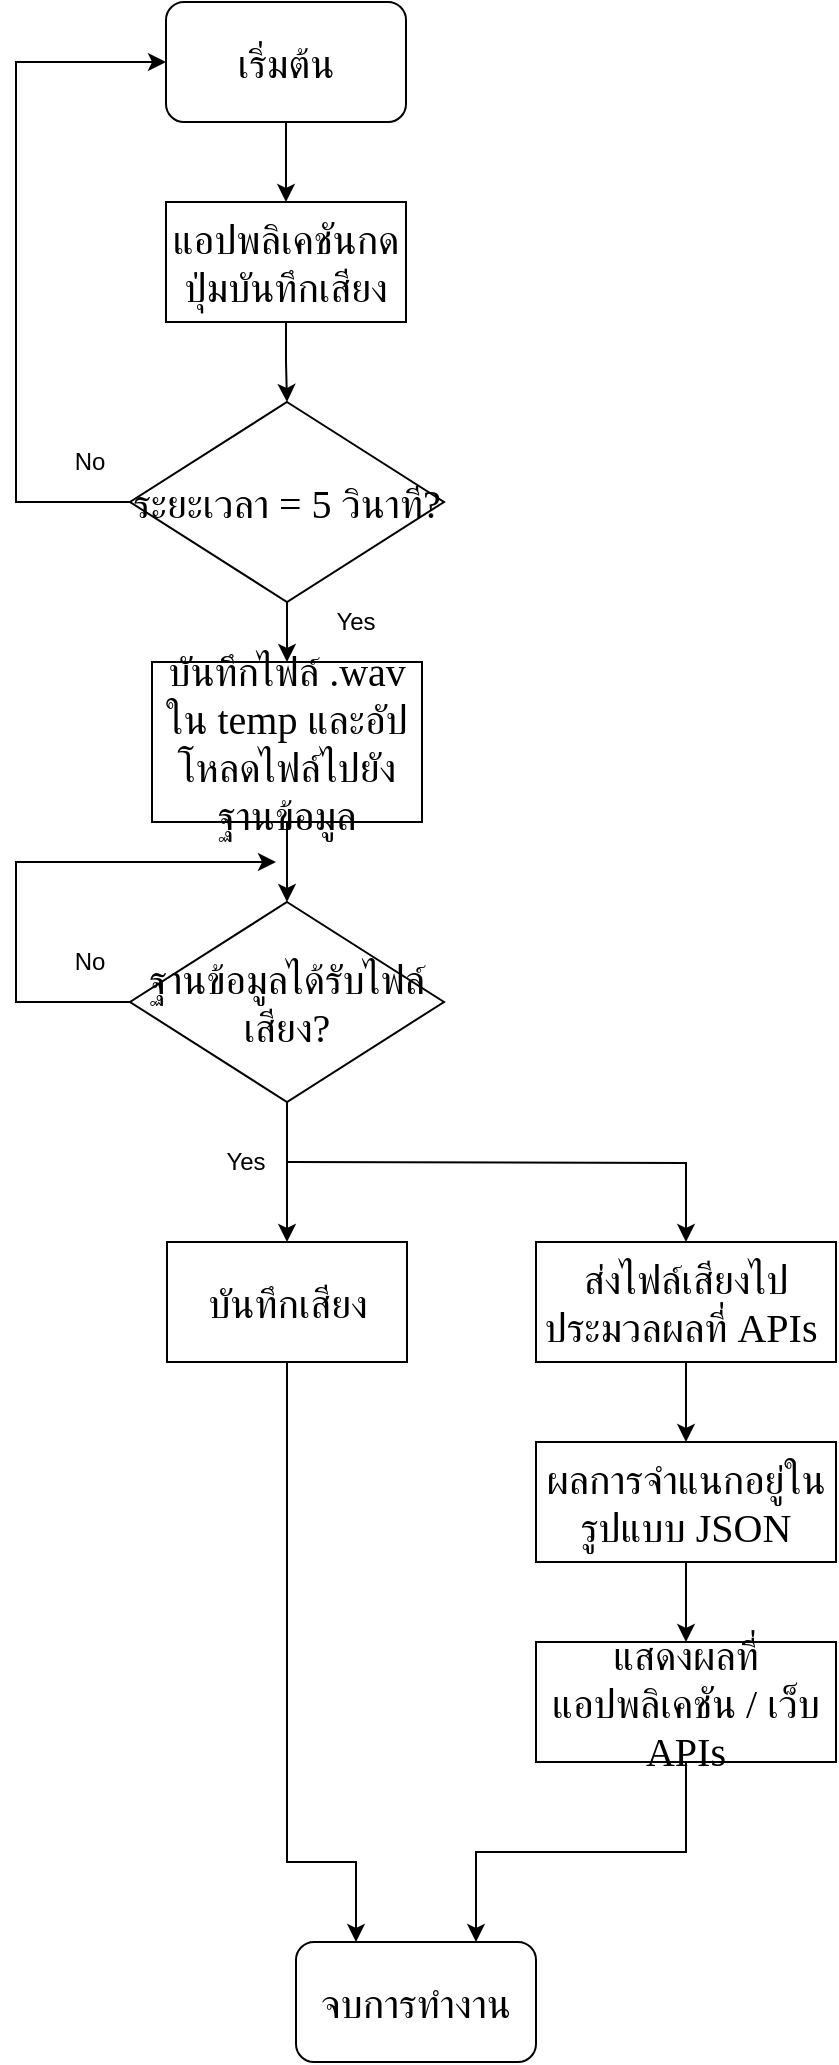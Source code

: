 <mxfile version="13.4.4" type="github">
  <diagram id="esJzJPp7fxd8QKTlcZkE" name="Page-1">
    <mxGraphModel dx="1422" dy="794" grid="1" gridSize="10" guides="1" tooltips="1" connect="1" arrows="1" fold="1" page="1" pageScale="1" pageWidth="850" pageHeight="1100" math="0" shadow="0">
      <root>
        <mxCell id="0" />
        <mxCell id="1" parent="0" />
        <mxCell id="aJgIxPmhOnbDEEiDRD4a-5" style="edgeStyle=orthogonalEdgeStyle;rounded=0;orthogonalLoop=1;jettySize=auto;html=1;exitX=0.5;exitY=1;exitDx=0;exitDy=0;entryX=0.5;entryY=0;entryDx=0;entryDy=0;" edge="1" parent="1" source="aJgIxPmhOnbDEEiDRD4a-1" target="aJgIxPmhOnbDEEiDRD4a-2">
          <mxGeometry relative="1" as="geometry" />
        </mxCell>
        <mxCell id="aJgIxPmhOnbDEEiDRD4a-1" value="&lt;font face=&quot;TH Sarabun New&quot; style=&quot;font-size: 20px&quot;&gt;เริ่มต้น&lt;/font&gt;" style="rounded=1;whiteSpace=wrap;html=1;" vertex="1" parent="1">
          <mxGeometry x="295" y="30" width="120" height="60" as="geometry" />
        </mxCell>
        <mxCell id="aJgIxPmhOnbDEEiDRD4a-7" style="edgeStyle=orthogonalEdgeStyle;rounded=0;orthogonalLoop=1;jettySize=auto;html=1;entryX=0.5;entryY=0;entryDx=0;entryDy=0;" edge="1" parent="1" source="aJgIxPmhOnbDEEiDRD4a-2" target="aJgIxPmhOnbDEEiDRD4a-4">
          <mxGeometry relative="1" as="geometry" />
        </mxCell>
        <mxCell id="aJgIxPmhOnbDEEiDRD4a-2" value="&lt;font face=&quot;TH Sarabun New&quot; style=&quot;font-size: 20px&quot;&gt;แอปพลิเคชันกดปุ่มบันทึกเสียง&lt;/font&gt;" style="rounded=0;whiteSpace=wrap;html=1;" vertex="1" parent="1">
          <mxGeometry x="295" y="130" width="120" height="60" as="geometry" />
        </mxCell>
        <mxCell id="aJgIxPmhOnbDEEiDRD4a-8" style="edgeStyle=orthogonalEdgeStyle;rounded=0;orthogonalLoop=1;jettySize=auto;html=1;exitX=0;exitY=0.5;exitDx=0;exitDy=0;entryX=0;entryY=0.5;entryDx=0;entryDy=0;" edge="1" parent="1" source="aJgIxPmhOnbDEEiDRD4a-4" target="aJgIxPmhOnbDEEiDRD4a-1">
          <mxGeometry relative="1" as="geometry">
            <Array as="points">
              <mxPoint x="220" y="280" />
              <mxPoint x="220" y="60" />
            </Array>
          </mxGeometry>
        </mxCell>
        <mxCell id="aJgIxPmhOnbDEEiDRD4a-11" style="edgeStyle=orthogonalEdgeStyle;rounded=0;orthogonalLoop=1;jettySize=auto;html=1;exitX=0.5;exitY=1;exitDx=0;exitDy=0;entryX=0.5;entryY=0;entryDx=0;entryDy=0;" edge="1" parent="1" source="aJgIxPmhOnbDEEiDRD4a-4" target="aJgIxPmhOnbDEEiDRD4a-10">
          <mxGeometry relative="1" as="geometry" />
        </mxCell>
        <mxCell id="aJgIxPmhOnbDEEiDRD4a-4" value="&lt;font face=&quot;TH Sarabun New&quot; style=&quot;font-size: 20px&quot;&gt;ระยะเวลา = 5 วินาที?&lt;/font&gt;" style="rhombus;whiteSpace=wrap;html=1;" vertex="1" parent="1">
          <mxGeometry x="277" y="230" width="157" height="100" as="geometry" />
        </mxCell>
        <mxCell id="aJgIxPmhOnbDEEiDRD4a-9" value="No" style="text;html=1;strokeColor=none;fillColor=none;align=center;verticalAlign=middle;whiteSpace=wrap;rounded=0;" vertex="1" parent="1">
          <mxGeometry x="237" y="250" width="40" height="20" as="geometry" />
        </mxCell>
        <mxCell id="aJgIxPmhOnbDEEiDRD4a-15" style="edgeStyle=orthogonalEdgeStyle;rounded=0;orthogonalLoop=1;jettySize=auto;html=1;exitX=0.5;exitY=1;exitDx=0;exitDy=0;entryX=0.5;entryY=0;entryDx=0;entryDy=0;" edge="1" parent="1" source="aJgIxPmhOnbDEEiDRD4a-10" target="aJgIxPmhOnbDEEiDRD4a-14">
          <mxGeometry relative="1" as="geometry" />
        </mxCell>
        <mxCell id="aJgIxPmhOnbDEEiDRD4a-10" value="&lt;span style=&quot;font-family: &amp;#34;th sarabun new&amp;#34; ; font-size: 20px&quot;&gt;บันทึกไฟล์ .wav ใน temp และอัปโหลดไฟล์ไปยังฐานข้อมูล&lt;/span&gt;" style="rounded=0;whiteSpace=wrap;html=1;" vertex="1" parent="1">
          <mxGeometry x="288" y="360" width="135" height="80" as="geometry" />
        </mxCell>
        <mxCell id="aJgIxPmhOnbDEEiDRD4a-13" value="Yes" style="text;html=1;strokeColor=none;fillColor=none;align=center;verticalAlign=middle;whiteSpace=wrap;rounded=0;" vertex="1" parent="1">
          <mxGeometry x="370" y="330" width="40" height="20" as="geometry" />
        </mxCell>
        <mxCell id="aJgIxPmhOnbDEEiDRD4a-17" style="edgeStyle=orthogonalEdgeStyle;rounded=0;orthogonalLoop=1;jettySize=auto;html=1;exitX=0;exitY=0.5;exitDx=0;exitDy=0;" edge="1" parent="1" source="aJgIxPmhOnbDEEiDRD4a-14">
          <mxGeometry relative="1" as="geometry">
            <mxPoint x="350" y="460" as="targetPoint" />
            <Array as="points">
              <mxPoint x="220" y="530" />
              <mxPoint x="220" y="460" />
            </Array>
          </mxGeometry>
        </mxCell>
        <mxCell id="aJgIxPmhOnbDEEiDRD4a-20" style="edgeStyle=orthogonalEdgeStyle;rounded=0;orthogonalLoop=1;jettySize=auto;html=1;exitX=0.5;exitY=1;exitDx=0;exitDy=0;entryX=0.5;entryY=0;entryDx=0;entryDy=0;" edge="1" parent="1" source="aJgIxPmhOnbDEEiDRD4a-14" target="aJgIxPmhOnbDEEiDRD4a-19">
          <mxGeometry relative="1" as="geometry" />
        </mxCell>
        <mxCell id="aJgIxPmhOnbDEEiDRD4a-25" style="edgeStyle=orthogonalEdgeStyle;rounded=0;orthogonalLoop=1;jettySize=auto;html=1;entryX=0.5;entryY=0;entryDx=0;entryDy=0;" edge="1" parent="1" target="aJgIxPmhOnbDEEiDRD4a-23">
          <mxGeometry relative="1" as="geometry">
            <mxPoint x="356" y="610" as="sourcePoint" />
          </mxGeometry>
        </mxCell>
        <mxCell id="aJgIxPmhOnbDEEiDRD4a-14" value="&lt;font face=&quot;TH Sarabun New&quot;&gt;&lt;span style=&quot;font-size: 20px&quot;&gt;ฐานข้อมูลได้รับไฟล์เสียง?&lt;/span&gt;&lt;/font&gt;" style="rhombus;whiteSpace=wrap;html=1;" vertex="1" parent="1">
          <mxGeometry x="277" y="480" width="157" height="100" as="geometry" />
        </mxCell>
        <mxCell id="aJgIxPmhOnbDEEiDRD4a-18" value="No" style="text;html=1;strokeColor=none;fillColor=none;align=center;verticalAlign=middle;whiteSpace=wrap;rounded=0;" vertex="1" parent="1">
          <mxGeometry x="237" y="500" width="40" height="20" as="geometry" />
        </mxCell>
        <mxCell id="aJgIxPmhOnbDEEiDRD4a-35" style="edgeStyle=orthogonalEdgeStyle;rounded=0;orthogonalLoop=1;jettySize=auto;html=1;exitX=0.5;exitY=1;exitDx=0;exitDy=0;entryX=0.25;entryY=0;entryDx=0;entryDy=0;" edge="1" parent="1" source="aJgIxPmhOnbDEEiDRD4a-19" target="aJgIxPmhOnbDEEiDRD4a-32">
          <mxGeometry relative="1" as="geometry">
            <Array as="points">
              <mxPoint x="356" y="960" />
              <mxPoint x="390" y="960" />
            </Array>
          </mxGeometry>
        </mxCell>
        <mxCell id="aJgIxPmhOnbDEEiDRD4a-19" value="&lt;font face=&quot;TH Sarabun New&quot; style=&quot;font-size: 20px&quot;&gt;บันทึกเสียง&lt;/font&gt;" style="rounded=0;whiteSpace=wrap;html=1;" vertex="1" parent="1">
          <mxGeometry x="295.5" y="650" width="120" height="60" as="geometry" />
        </mxCell>
        <mxCell id="aJgIxPmhOnbDEEiDRD4a-22" value="Yes" style="text;html=1;strokeColor=none;fillColor=none;align=center;verticalAlign=middle;whiteSpace=wrap;rounded=0;" vertex="1" parent="1">
          <mxGeometry x="315" y="600" width="40" height="20" as="geometry" />
        </mxCell>
        <mxCell id="aJgIxPmhOnbDEEiDRD4a-29" style="edgeStyle=orthogonalEdgeStyle;rounded=0;orthogonalLoop=1;jettySize=auto;html=1;exitX=0.5;exitY=1;exitDx=0;exitDy=0;entryX=0.5;entryY=0;entryDx=0;entryDy=0;" edge="1" parent="1" source="aJgIxPmhOnbDEEiDRD4a-23" target="aJgIxPmhOnbDEEiDRD4a-28">
          <mxGeometry relative="1" as="geometry" />
        </mxCell>
        <mxCell id="aJgIxPmhOnbDEEiDRD4a-23" value="&lt;font face=&quot;TH Sarabun New&quot; style=&quot;font-size: 20px&quot;&gt;ส่งไฟล์เสียงไปประมวลผลที่ APIs&amp;nbsp;&lt;/font&gt;" style="rounded=0;whiteSpace=wrap;html=1;" vertex="1" parent="1">
          <mxGeometry x="480" y="650" width="150" height="60" as="geometry" />
        </mxCell>
        <mxCell id="aJgIxPmhOnbDEEiDRD4a-31" style="edgeStyle=orthogonalEdgeStyle;rounded=0;orthogonalLoop=1;jettySize=auto;html=1;exitX=0.5;exitY=1;exitDx=0;exitDy=0;entryX=0.5;entryY=0;entryDx=0;entryDy=0;" edge="1" parent="1" source="aJgIxPmhOnbDEEiDRD4a-28" target="aJgIxPmhOnbDEEiDRD4a-30">
          <mxGeometry relative="1" as="geometry" />
        </mxCell>
        <mxCell id="aJgIxPmhOnbDEEiDRD4a-28" value="&lt;font face=&quot;TH Sarabun New&quot; style=&quot;font-size: 20px&quot;&gt;ผลการจำแนกอยู่ในรูปแบบ JSON&lt;/font&gt;" style="rounded=0;whiteSpace=wrap;html=1;" vertex="1" parent="1">
          <mxGeometry x="480" y="750" width="150" height="60" as="geometry" />
        </mxCell>
        <mxCell id="aJgIxPmhOnbDEEiDRD4a-34" style="edgeStyle=orthogonalEdgeStyle;rounded=0;orthogonalLoop=1;jettySize=auto;html=1;exitX=0.5;exitY=1;exitDx=0;exitDy=0;entryX=0.75;entryY=0;entryDx=0;entryDy=0;" edge="1" parent="1" source="aJgIxPmhOnbDEEiDRD4a-30" target="aJgIxPmhOnbDEEiDRD4a-32">
          <mxGeometry relative="1" as="geometry" />
        </mxCell>
        <mxCell id="aJgIxPmhOnbDEEiDRD4a-30" value="&lt;font face=&quot;TH Sarabun New&quot;&gt;&lt;span style=&quot;font-size: 20px&quot;&gt;แสดงผลที่แอปพลิเคชัน / เว็บ APIs&lt;/span&gt;&lt;/font&gt;" style="rounded=0;whiteSpace=wrap;html=1;" vertex="1" parent="1">
          <mxGeometry x="480" y="850" width="150" height="60" as="geometry" />
        </mxCell>
        <mxCell id="aJgIxPmhOnbDEEiDRD4a-32" value="&lt;font face=&quot;TH Sarabun New&quot; style=&quot;font-size: 20px&quot;&gt;จบการทำงาน&lt;/font&gt;" style="rounded=1;whiteSpace=wrap;html=1;" vertex="1" parent="1">
          <mxGeometry x="360" y="1000" width="120" height="60" as="geometry" />
        </mxCell>
      </root>
    </mxGraphModel>
  </diagram>
</mxfile>
